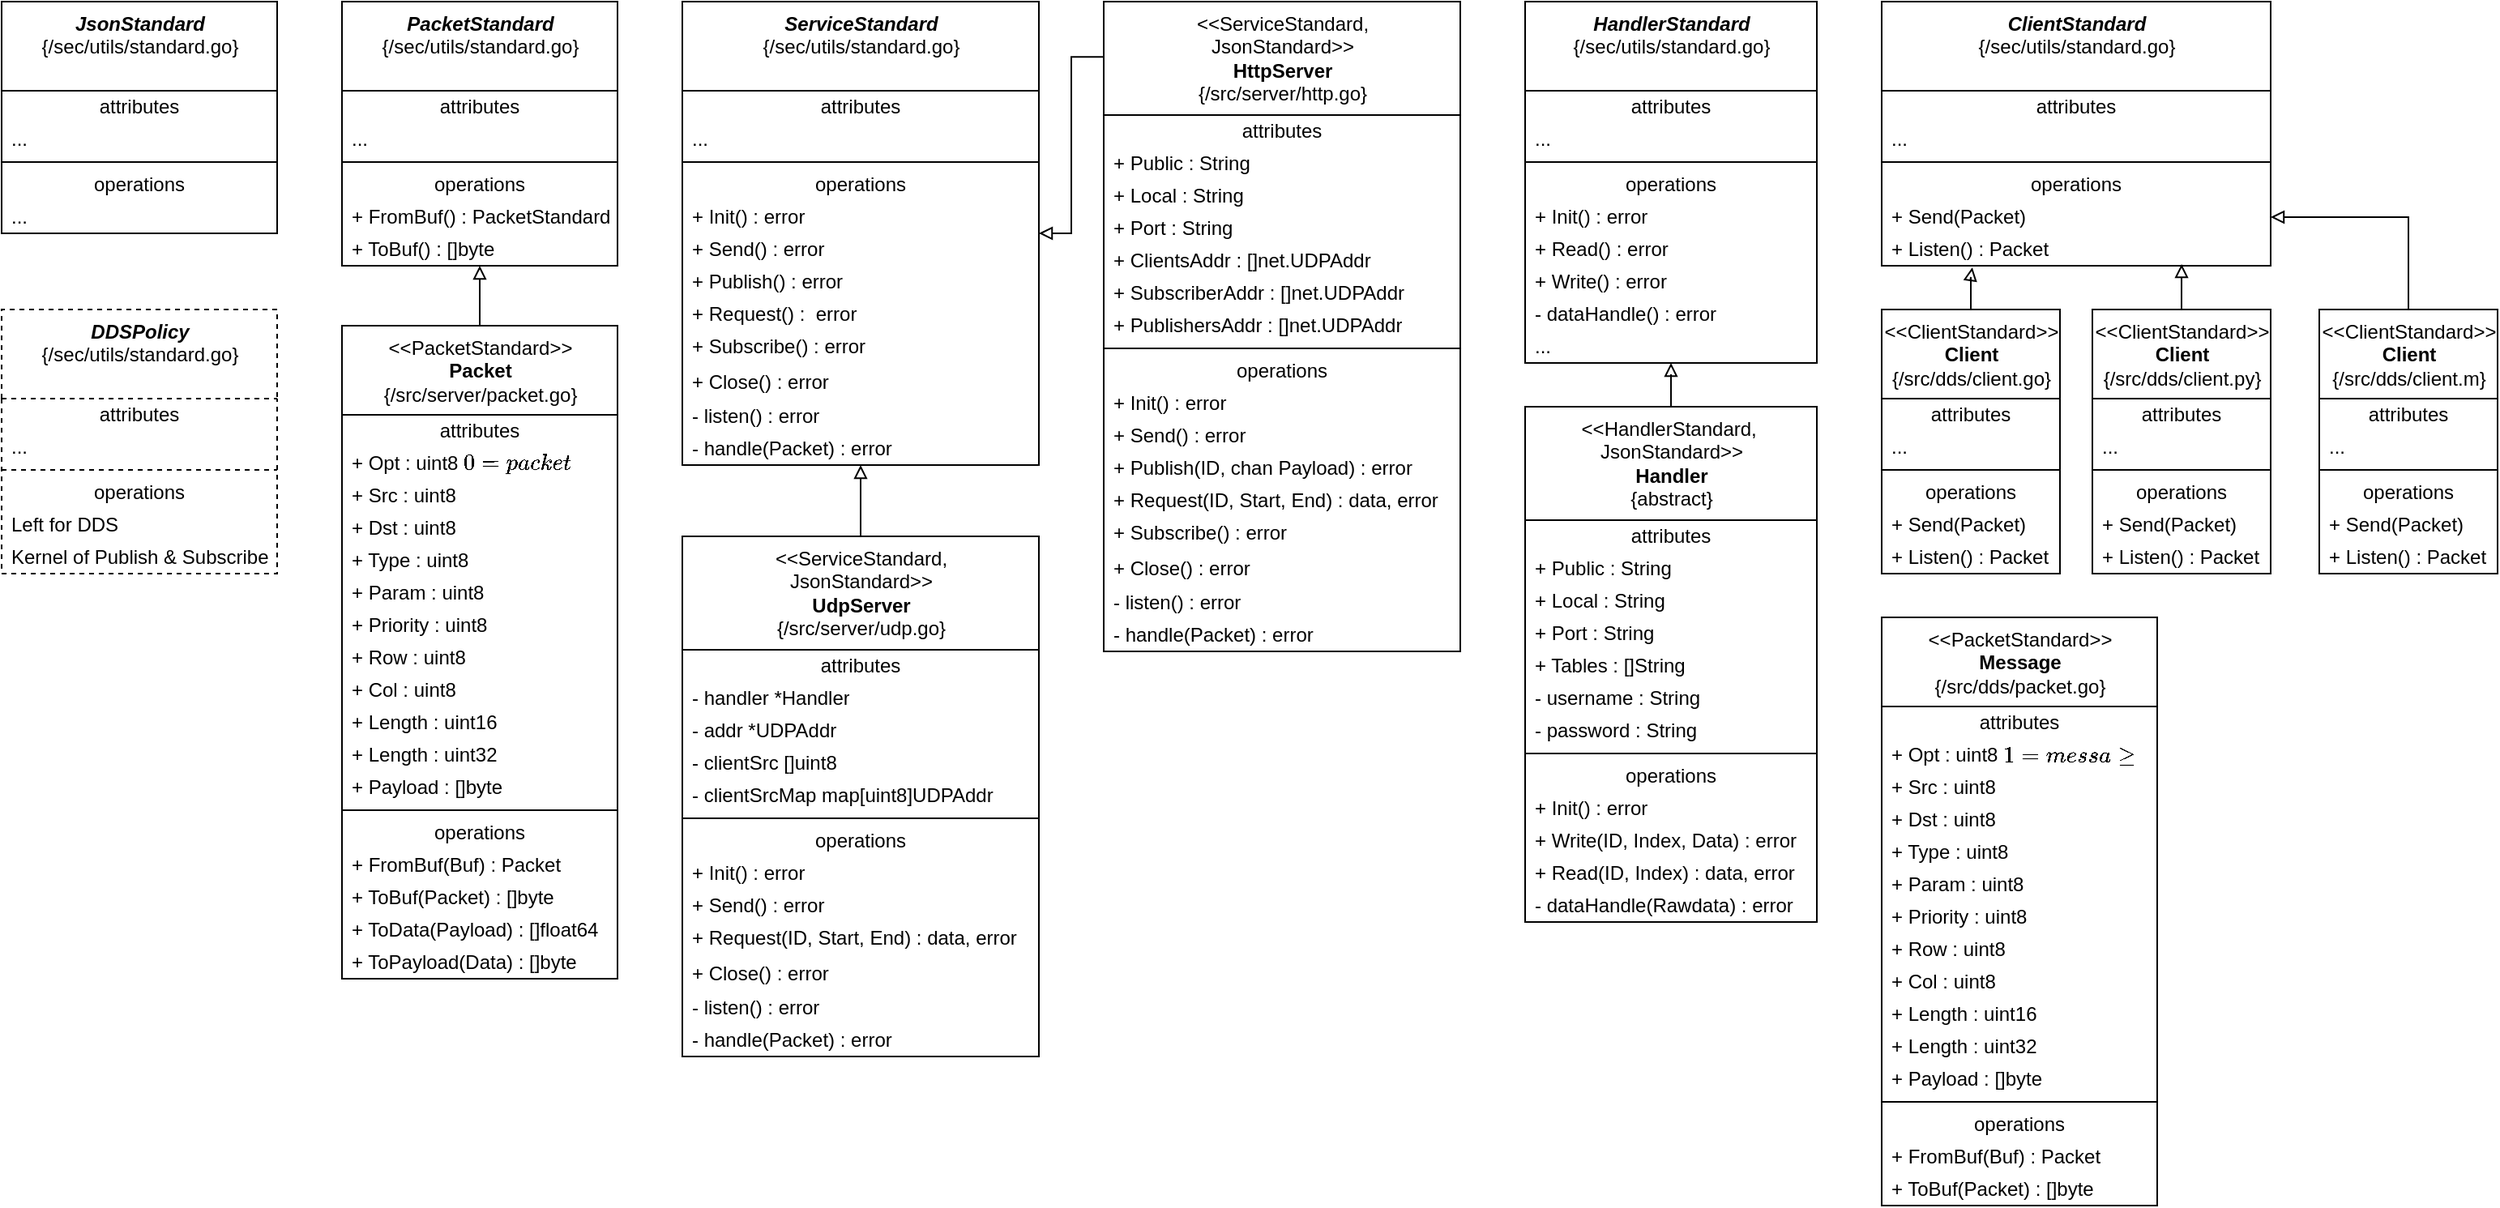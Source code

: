 <mxfile version="15.5.9" type="dropbox"><diagram id="cUIRpT0ftmqz_3MD-OUE" name="Page-1"><mxGraphModel dx="2619" dy="2131" grid="1" gridSize="10" guides="1" tooltips="1" connect="1" arrows="1" fold="1" page="1" pageScale="1" pageWidth="850" pageHeight="1100" math="0" shadow="0"><root><mxCell id="0"/><mxCell id="1" parent="0"/><mxCell id="BIV2j650MmfkXY9UXTct-92" style="edgeStyle=orthogonalEdgeStyle;rounded=0;orthogonalLoop=1;jettySize=auto;html=1;endArrow=block;endFill=0;entryX=0.233;entryY=1.05;entryDx=0;entryDy=0;entryPerimeter=0;" parent="1" source="CbJEF4vzGaJSLfr0gYo7-1" target="CbJEF4vzGaJSLfr0gYo7-112" edge="1"><mxGeometry relative="1" as="geometry"><mxPoint x="1076" y="80" as="targetPoint"/></mxGeometry></mxCell><mxCell id="CbJEF4vzGaJSLfr0gYo7-1" value="&amp;lt;&amp;lt;ClientStandard&amp;gt;&amp;gt;&lt;br&gt;&lt;b&gt;Client&lt;/b&gt;&lt;br&gt;{/src/dds/client.go}" style="swimlane;fontStyle=0;align=center;verticalAlign=top;childLayout=stackLayout;horizontal=1;startSize=55;horizontalStack=0;resizeParent=1;resizeParentMax=0;resizeLast=0;collapsible=0;marginBottom=0;html=1;" parent="1" vertex="1"><mxGeometry x="1020" y="90" width="110" height="163" as="geometry"/></mxCell><mxCell id="CbJEF4vzGaJSLfr0gYo7-2" value="attributes" style="text;html=1;strokeColor=none;fillColor=none;align=center;verticalAlign=middle;spacingLeft=4;spacingRight=4;overflow=hidden;rotatable=0;points=[[0,0.5],[1,0.5]];portConstraint=eastwest;" parent="CbJEF4vzGaJSLfr0gYo7-1" vertex="1"><mxGeometry y="55" width="110" height="20" as="geometry"/></mxCell><mxCell id="CbJEF4vzGaJSLfr0gYo7-5" value="..." style="text;html=1;strokeColor=none;fillColor=none;align=left;verticalAlign=middle;spacingLeft=4;spacingRight=4;overflow=hidden;rotatable=0;points=[[0,0.5],[1,0.5]];portConstraint=eastwest;" parent="CbJEF4vzGaJSLfr0gYo7-1" vertex="1"><mxGeometry y="75" width="110" height="20" as="geometry"/></mxCell><mxCell id="CbJEF4vzGaJSLfr0gYo7-6" value="" style="line;strokeWidth=1;fillColor=none;align=left;verticalAlign=middle;spacingTop=-1;spacingLeft=3;spacingRight=3;rotatable=0;labelPosition=right;points=[];portConstraint=eastwest;" parent="CbJEF4vzGaJSLfr0gYo7-1" vertex="1"><mxGeometry y="95" width="110" height="8" as="geometry"/></mxCell><mxCell id="CbJEF4vzGaJSLfr0gYo7-7" value="operations" style="text;html=1;strokeColor=none;fillColor=none;align=center;verticalAlign=middle;spacingLeft=4;spacingRight=4;overflow=hidden;rotatable=0;points=[[0,0.5],[1,0.5]];portConstraint=eastwest;" parent="CbJEF4vzGaJSLfr0gYo7-1" vertex="1"><mxGeometry y="103" width="110" height="20" as="geometry"/></mxCell><mxCell id="BIV2j650MmfkXY9UXTct-83" value="+&lt;span style=&quot;white-space: pre&quot;&gt; Send&lt;/span&gt;&lt;span style=&quot;white-space: pre&quot;&gt;(Packet) &lt;/span&gt;" style="text;html=1;strokeColor=none;fillColor=none;align=left;verticalAlign=middle;spacingLeft=4;spacingRight=4;overflow=hidden;rotatable=0;points=[[0,0.5],[1,0.5]];portConstraint=eastwest;" parent="CbJEF4vzGaJSLfr0gYo7-1" vertex="1"><mxGeometry y="123" width="110" height="20" as="geometry"/></mxCell><mxCell id="BIV2j650MmfkXY9UXTct-84" value="+&lt;span style=&quot;white-space: pre&quot;&gt; Listen&lt;/span&gt;&lt;span style=&quot;white-space: pre&quot;&gt;() : Packet &lt;/span&gt;" style="text;html=1;strokeColor=none;fillColor=none;align=left;verticalAlign=middle;spacingLeft=4;spacingRight=4;overflow=hidden;rotatable=0;points=[[0,0.5],[1,0.5]];portConstraint=eastwest;" parent="CbJEF4vzGaJSLfr0gYo7-1" vertex="1"><mxGeometry y="143" width="110" height="20" as="geometry"/></mxCell><mxCell id="CbJEF4vzGaJSLfr0gYo7-47" value="&lt;b&gt;&lt;i&gt;ClientStandard&lt;/i&gt;&lt;/b&gt;&lt;br&gt;{/sec/utils/standard.go}" style="swimlane;fontStyle=0;align=center;verticalAlign=top;childLayout=stackLayout;horizontal=1;startSize=55;horizontalStack=0;resizeParent=1;resizeParentMax=0;resizeLast=0;collapsible=0;marginBottom=0;html=1;" parent="1" vertex="1"><mxGeometry x="1020" y="-100" width="240" height="163" as="geometry"/></mxCell><mxCell id="CbJEF4vzGaJSLfr0gYo7-48" value="attributes" style="text;html=1;strokeColor=none;fillColor=none;align=center;verticalAlign=middle;spacingLeft=4;spacingRight=4;overflow=hidden;rotatable=0;points=[[0,0.5],[1,0.5]];portConstraint=eastwest;" parent="CbJEF4vzGaJSLfr0gYo7-47" vertex="1"><mxGeometry y="55" width="240" height="20" as="geometry"/></mxCell><mxCell id="CbJEF4vzGaJSLfr0gYo7-49" value="..." style="text;html=1;strokeColor=none;fillColor=none;align=left;verticalAlign=middle;spacingLeft=4;spacingRight=4;overflow=hidden;rotatable=0;points=[[0,0.5],[1,0.5]];portConstraint=eastwest;" parent="CbJEF4vzGaJSLfr0gYo7-47" vertex="1"><mxGeometry y="75" width="240" height="20" as="geometry"/></mxCell><mxCell id="CbJEF4vzGaJSLfr0gYo7-50" value="" style="line;strokeWidth=1;fillColor=none;align=left;verticalAlign=middle;spacingTop=-1;spacingLeft=3;spacingRight=3;rotatable=0;labelPosition=right;points=[];portConstraint=eastwest;" parent="CbJEF4vzGaJSLfr0gYo7-47" vertex="1"><mxGeometry y="95" width="240" height="8" as="geometry"/></mxCell><mxCell id="CbJEF4vzGaJSLfr0gYo7-51" value="operations" style="text;html=1;strokeColor=none;fillColor=none;align=center;verticalAlign=middle;spacingLeft=4;spacingRight=4;overflow=hidden;rotatable=0;points=[[0,0.5],[1,0.5]];portConstraint=eastwest;" parent="CbJEF4vzGaJSLfr0gYo7-47" vertex="1"><mxGeometry y="103" width="240" height="20" as="geometry"/></mxCell><mxCell id="CbJEF4vzGaJSLfr0gYo7-52" value="+&lt;span style=&quot;white-space: pre&quot;&gt; Send&lt;/span&gt;&lt;span style=&quot;white-space: pre&quot;&gt;(Packet) &lt;/span&gt;" style="text;html=1;strokeColor=none;fillColor=none;align=left;verticalAlign=middle;spacingLeft=4;spacingRight=4;overflow=hidden;rotatable=0;points=[[0,0.5],[1,0.5]];portConstraint=eastwest;" parent="CbJEF4vzGaJSLfr0gYo7-47" vertex="1"><mxGeometry y="123" width="240" height="20" as="geometry"/></mxCell><mxCell id="CbJEF4vzGaJSLfr0gYo7-112" value="+&lt;span style=&quot;white-space: pre&quot;&gt; Listen&lt;/span&gt;&lt;span style=&quot;white-space: pre&quot;&gt;() : Packet &lt;/span&gt;" style="text;html=1;strokeColor=none;fillColor=none;align=left;verticalAlign=middle;spacingLeft=4;spacingRight=4;overflow=hidden;rotatable=0;points=[[0,0.5],[1,0.5]];portConstraint=eastwest;" parent="CbJEF4vzGaJSLfr0gYo7-47" vertex="1"><mxGeometry y="143" width="240" height="20" as="geometry"/></mxCell><mxCell id="CbJEF4vzGaJSLfr0gYo7-61" value="&lt;b&gt;&lt;i&gt;HandlerStandard&lt;/i&gt;&lt;/b&gt;&lt;br&gt;{/sec/utils/standard.go}" style="swimlane;fontStyle=0;align=center;verticalAlign=top;childLayout=stackLayout;horizontal=1;startSize=55;horizontalStack=0;resizeParent=1;resizeParentMax=0;resizeLast=0;collapsible=0;marginBottom=0;html=1;" parent="1" vertex="1"><mxGeometry x="800" y="-100" width="180" height="223" as="geometry"/></mxCell><mxCell id="CbJEF4vzGaJSLfr0gYo7-62" value="attributes" style="text;html=1;strokeColor=none;fillColor=none;align=center;verticalAlign=middle;spacingLeft=4;spacingRight=4;overflow=hidden;rotatable=0;points=[[0,0.5],[1,0.5]];portConstraint=eastwest;" parent="CbJEF4vzGaJSLfr0gYo7-61" vertex="1"><mxGeometry y="55" width="180" height="20" as="geometry"/></mxCell><mxCell id="CbJEF4vzGaJSLfr0gYo7-63" value="..." style="text;html=1;strokeColor=none;fillColor=none;align=left;verticalAlign=middle;spacingLeft=4;spacingRight=4;overflow=hidden;rotatable=0;points=[[0,0.5],[1,0.5]];portConstraint=eastwest;" parent="CbJEF4vzGaJSLfr0gYo7-61" vertex="1"><mxGeometry y="75" width="180" height="20" as="geometry"/></mxCell><mxCell id="CbJEF4vzGaJSLfr0gYo7-64" value="" style="line;strokeWidth=1;fillColor=none;align=left;verticalAlign=middle;spacingTop=-1;spacingLeft=3;spacingRight=3;rotatable=0;labelPosition=right;points=[];portConstraint=eastwest;" parent="CbJEF4vzGaJSLfr0gYo7-61" vertex="1"><mxGeometry y="95" width="180" height="8" as="geometry"/></mxCell><mxCell id="CbJEF4vzGaJSLfr0gYo7-65" value="operations" style="text;html=1;strokeColor=none;fillColor=none;align=center;verticalAlign=middle;spacingLeft=4;spacingRight=4;overflow=hidden;rotatable=0;points=[[0,0.5],[1,0.5]];portConstraint=eastwest;" parent="CbJEF4vzGaJSLfr0gYo7-61" vertex="1"><mxGeometry y="103" width="180" height="20" as="geometry"/></mxCell><mxCell id="CbJEF4vzGaJSLfr0gYo7-113" value="+ Init() : error&lt;span style=&quot;white-space: pre&quot;&gt; &lt;/span&gt;" style="text;html=1;strokeColor=none;fillColor=none;align=left;verticalAlign=middle;spacingLeft=4;spacingRight=4;overflow=hidden;rotatable=0;points=[[0,0.5],[1,0.5]];portConstraint=eastwest;" parent="CbJEF4vzGaJSLfr0gYo7-61" vertex="1"><mxGeometry y="123" width="180" height="20" as="geometry"/></mxCell><mxCell id="CbJEF4vzGaJSLfr0gYo7-66" value="+ Read()&lt;span style=&quot;white-space: pre&quot;&gt; : error &lt;/span&gt;" style="text;html=1;strokeColor=none;fillColor=none;align=left;verticalAlign=middle;spacingLeft=4;spacingRight=4;overflow=hidden;rotatable=0;points=[[0,0.5],[1,0.5]];portConstraint=eastwest;" parent="CbJEF4vzGaJSLfr0gYo7-61" vertex="1"><mxGeometry y="143" width="180" height="20" as="geometry"/></mxCell><mxCell id="CbJEF4vzGaJSLfr0gYo7-67" value="+&lt;span style=&quot;white-space: pre&quot;&gt; Write() : error &lt;/span&gt;" style="text;html=1;strokeColor=none;fillColor=none;align=left;verticalAlign=middle;spacingLeft=4;spacingRight=4;overflow=hidden;rotatable=0;points=[[0,0.5],[1,0.5]];portConstraint=eastwest;" parent="CbJEF4vzGaJSLfr0gYo7-61" vertex="1"><mxGeometry y="163" width="180" height="20" as="geometry"/></mxCell><mxCell id="CbJEF4vzGaJSLfr0gYo7-83" value="-&lt;span style=&quot;white-space: pre&quot;&gt; dataHandle&lt;/span&gt;&lt;span style=&quot;white-space: pre&quot;&gt;() : error &lt;/span&gt;" style="text;html=1;strokeColor=none;fillColor=none;align=left;verticalAlign=middle;spacingLeft=4;spacingRight=4;overflow=hidden;rotatable=0;points=[[0,0.5],[1,0.5]];portConstraint=eastwest;" parent="CbJEF4vzGaJSLfr0gYo7-61" vertex="1"><mxGeometry y="183" width="180" height="20" as="geometry"/></mxCell><mxCell id="CbJEF4vzGaJSLfr0gYo7-114" value="...&amp;nbsp;" style="text;html=1;strokeColor=none;fillColor=none;align=left;verticalAlign=middle;spacingLeft=4;spacingRight=4;overflow=hidden;rotatable=0;points=[[0,0.5],[1,0.5]];portConstraint=eastwest;" parent="CbJEF4vzGaJSLfr0gYo7-61" vertex="1"><mxGeometry y="203" width="180" height="20" as="geometry"/></mxCell><mxCell id="CbJEF4vzGaJSLfr0gYo7-70" value="&lt;b&gt;&lt;i&gt;ServiceStandard&lt;/i&gt;&lt;/b&gt;&lt;br&gt;{/sec/utils/standard.go}" style="swimlane;fontStyle=0;align=center;verticalAlign=top;childLayout=stackLayout;horizontal=1;startSize=55;horizontalStack=0;resizeParent=1;resizeParentMax=0;resizeLast=0;collapsible=0;marginBottom=0;html=1;" parent="1" vertex="1"><mxGeometry x="280" y="-100" width="220" height="286" as="geometry"/></mxCell><mxCell id="CbJEF4vzGaJSLfr0gYo7-71" value="attributes" style="text;html=1;strokeColor=none;fillColor=none;align=center;verticalAlign=middle;spacingLeft=4;spacingRight=4;overflow=hidden;rotatable=0;points=[[0,0.5],[1,0.5]];portConstraint=eastwest;" parent="CbJEF4vzGaJSLfr0gYo7-70" vertex="1"><mxGeometry y="55" width="220" height="20" as="geometry"/></mxCell><mxCell id="CbJEF4vzGaJSLfr0gYo7-72" value="..." style="text;html=1;strokeColor=none;fillColor=none;align=left;verticalAlign=middle;spacingLeft=4;spacingRight=4;overflow=hidden;rotatable=0;points=[[0,0.5],[1,0.5]];portConstraint=eastwest;" parent="CbJEF4vzGaJSLfr0gYo7-70" vertex="1"><mxGeometry y="75" width="220" height="20" as="geometry"/></mxCell><mxCell id="CbJEF4vzGaJSLfr0gYo7-73" value="" style="line;strokeWidth=1;fillColor=none;align=left;verticalAlign=middle;spacingTop=-1;spacingLeft=3;spacingRight=3;rotatable=0;labelPosition=right;points=[];portConstraint=eastwest;" parent="CbJEF4vzGaJSLfr0gYo7-70" vertex="1"><mxGeometry y="95" width="220" height="8" as="geometry"/></mxCell><mxCell id="CbJEF4vzGaJSLfr0gYo7-74" value="operations" style="text;html=1;strokeColor=none;fillColor=none;align=center;verticalAlign=middle;spacingLeft=4;spacingRight=4;overflow=hidden;rotatable=0;points=[[0,0.5],[1,0.5]];portConstraint=eastwest;" parent="CbJEF4vzGaJSLfr0gYo7-70" vertex="1"><mxGeometry y="103" width="220" height="20" as="geometry"/></mxCell><mxCell id="CbJEF4vzGaJSLfr0gYo7-75" value="+&lt;span style=&quot;white-space: pre&quot;&gt; Init&lt;/span&gt;&lt;span style=&quot;white-space: pre&quot;&gt;() : error &lt;/span&gt;" style="text;html=1;strokeColor=none;fillColor=none;align=left;verticalAlign=middle;spacingLeft=4;spacingRight=4;overflow=hidden;rotatable=0;points=[[0,0.5],[1,0.5]];portConstraint=eastwest;" parent="CbJEF4vzGaJSLfr0gYo7-70" vertex="1"><mxGeometry y="123" width="220" height="20" as="geometry"/></mxCell><mxCell id="CbJEF4vzGaJSLfr0gYo7-76" value="+&lt;span style=&quot;white-space: pre&quot;&gt; Send&lt;/span&gt;&lt;span style=&quot;white-space: pre&quot;&gt;() : error &lt;/span&gt;" style="text;html=1;strokeColor=none;fillColor=none;align=left;verticalAlign=middle;spacingLeft=4;spacingRight=4;overflow=hidden;rotatable=0;points=[[0,0.5],[1,0.5]];portConstraint=eastwest;" parent="CbJEF4vzGaJSLfr0gYo7-70" vertex="1"><mxGeometry y="143" width="220" height="20" as="geometry"/></mxCell><mxCell id="CbJEF4vzGaJSLfr0gYo7-77" value="+&lt;span style=&quot;white-space: pre&quot;&gt; Publish&lt;/span&gt;&lt;span style=&quot;white-space: pre&quot;&gt;() : error &lt;/span&gt;" style="text;html=1;strokeColor=none;fillColor=none;align=left;verticalAlign=middle;spacingLeft=4;spacingRight=4;overflow=hidden;rotatable=0;points=[[0,0.5],[1,0.5]];portConstraint=eastwest;" parent="CbJEF4vzGaJSLfr0gYo7-70" vertex="1"><mxGeometry y="163" width="220" height="20" as="geometry"/></mxCell><mxCell id="CbJEF4vzGaJSLfr0gYo7-78" value="+&lt;span style=&quot;white-space: pre&quot;&gt; Request&lt;/span&gt;&lt;span style=&quot;white-space: pre&quot;&gt;() :  error &lt;/span&gt;" style="text;html=1;strokeColor=none;fillColor=none;align=left;verticalAlign=middle;spacingLeft=4;spacingRight=4;overflow=hidden;rotatable=0;points=[[0,0.5],[1,0.5]];portConstraint=eastwest;" parent="CbJEF4vzGaJSLfr0gYo7-70" vertex="1"><mxGeometry y="183" width="220" height="20" as="geometry"/></mxCell><mxCell id="CbJEF4vzGaJSLfr0gYo7-79" value="+&lt;span style=&quot;white-space: pre&quot;&gt; Subscribe&lt;/span&gt;&lt;span style=&quot;white-space: pre&quot;&gt;() : error &lt;/span&gt;" style="text;html=1;strokeColor=none;fillColor=none;align=left;verticalAlign=middle;spacingLeft=4;spacingRight=4;overflow=hidden;rotatable=0;points=[[0,0.5],[1,0.5]];portConstraint=eastwest;" parent="CbJEF4vzGaJSLfr0gYo7-70" vertex="1"><mxGeometry y="203" width="220" height="20" as="geometry"/></mxCell><mxCell id="CbJEF4vzGaJSLfr0gYo7-80" value="+&lt;span style=&quot;white-space: pre&quot;&gt; Close&lt;/span&gt;&lt;span style=&quot;white-space: pre&quot;&gt;() : error &lt;/span&gt;" style="text;html=1;strokeColor=none;fillColor=none;align=left;verticalAlign=middle;spacingLeft=4;spacingRight=4;overflow=hidden;rotatable=0;points=[[0,0.5],[1,0.5]];portConstraint=eastwest;" parent="CbJEF4vzGaJSLfr0gYo7-70" vertex="1"><mxGeometry y="223" width="220" height="23" as="geometry"/></mxCell><mxCell id="CbJEF4vzGaJSLfr0gYo7-81" value="- listen&lt;span style=&quot;white-space: pre&quot;&gt;() : error &lt;/span&gt;" style="text;html=1;strokeColor=none;fillColor=none;align=left;verticalAlign=middle;spacingLeft=4;spacingRight=4;overflow=hidden;rotatable=0;points=[[0,0.5],[1,0.5]];portConstraint=eastwest;" parent="CbJEF4vzGaJSLfr0gYo7-70" vertex="1"><mxGeometry y="246" width="220" height="20" as="geometry"/></mxCell><mxCell id="CbJEF4vzGaJSLfr0gYo7-82" value="- handle&lt;span style=&quot;white-space: pre&quot;&gt;(Packet) : error &lt;/span&gt;" style="text;html=1;strokeColor=none;fillColor=none;align=left;verticalAlign=middle;spacingLeft=4;spacingRight=4;overflow=hidden;rotatable=0;points=[[0,0.5],[1,0.5]];portConstraint=eastwest;" parent="CbJEF4vzGaJSLfr0gYo7-70" vertex="1"><mxGeometry y="266" width="220" height="20" as="geometry"/></mxCell><mxCell id="BIV2j650MmfkXY9UXTct-93" style="edgeStyle=orthogonalEdgeStyle;rounded=0;orthogonalLoop=1;jettySize=auto;html=1;entryX=0.771;entryY=0.95;entryDx=0;entryDy=0;entryPerimeter=0;endArrow=block;endFill=0;" parent="1" source="CbJEF4vzGaJSLfr0gYo7-84" target="CbJEF4vzGaJSLfr0gYo7-112" edge="1"><mxGeometry relative="1" as="geometry"/></mxCell><mxCell id="CbJEF4vzGaJSLfr0gYo7-84" value="&amp;lt;&amp;lt;ClientStandard&amp;gt;&amp;gt;&lt;br&gt;&lt;b&gt;Client&lt;/b&gt;&lt;br&gt;{/src/dds/client.py}" style="swimlane;fontStyle=0;align=center;verticalAlign=top;childLayout=stackLayout;horizontal=1;startSize=55;horizontalStack=0;resizeParent=1;resizeParentMax=0;resizeLast=0;collapsible=0;marginBottom=0;html=1;" parent="1" vertex="1"><mxGeometry x="1150" y="90" width="110" height="163" as="geometry"/></mxCell><mxCell id="CbJEF4vzGaJSLfr0gYo7-85" value="attributes" style="text;html=1;strokeColor=none;fillColor=none;align=center;verticalAlign=middle;spacingLeft=4;spacingRight=4;overflow=hidden;rotatable=0;points=[[0,0.5],[1,0.5]];portConstraint=eastwest;" parent="CbJEF4vzGaJSLfr0gYo7-84" vertex="1"><mxGeometry y="55" width="110" height="20" as="geometry"/></mxCell><mxCell id="CbJEF4vzGaJSLfr0gYo7-88" value="..." style="text;html=1;strokeColor=none;fillColor=none;align=left;verticalAlign=middle;spacingLeft=4;spacingRight=4;overflow=hidden;rotatable=0;points=[[0,0.5],[1,0.5]];portConstraint=eastwest;" parent="CbJEF4vzGaJSLfr0gYo7-84" vertex="1"><mxGeometry y="75" width="110" height="20" as="geometry"/></mxCell><mxCell id="CbJEF4vzGaJSLfr0gYo7-89" value="" style="line;strokeWidth=1;fillColor=none;align=left;verticalAlign=middle;spacingTop=-1;spacingLeft=3;spacingRight=3;rotatable=0;labelPosition=right;points=[];portConstraint=eastwest;" parent="CbJEF4vzGaJSLfr0gYo7-84" vertex="1"><mxGeometry y="95" width="110" height="8" as="geometry"/></mxCell><mxCell id="CbJEF4vzGaJSLfr0gYo7-90" value="operations" style="text;html=1;strokeColor=none;fillColor=none;align=center;verticalAlign=middle;spacingLeft=4;spacingRight=4;overflow=hidden;rotatable=0;points=[[0,0.5],[1,0.5]];portConstraint=eastwest;" parent="CbJEF4vzGaJSLfr0gYo7-84" vertex="1"><mxGeometry y="103" width="110" height="20" as="geometry"/></mxCell><mxCell id="BIV2j650MmfkXY9UXTct-81" value="+&lt;span style=&quot;white-space: pre&quot;&gt; Send&lt;/span&gt;&lt;span style=&quot;white-space: pre&quot;&gt;(Packet) &lt;/span&gt;" style="text;html=1;strokeColor=none;fillColor=none;align=left;verticalAlign=middle;spacingLeft=4;spacingRight=4;overflow=hidden;rotatable=0;points=[[0,0.5],[1,0.5]];portConstraint=eastwest;" parent="CbJEF4vzGaJSLfr0gYo7-84" vertex="1"><mxGeometry y="123" width="110" height="20" as="geometry"/></mxCell><mxCell id="BIV2j650MmfkXY9UXTct-82" value="+&lt;span style=&quot;white-space: pre&quot;&gt; Listen&lt;/span&gt;&lt;span style=&quot;white-space: pre&quot;&gt;() : Packet &lt;/span&gt;" style="text;html=1;strokeColor=none;fillColor=none;align=left;verticalAlign=middle;spacingLeft=4;spacingRight=4;overflow=hidden;rotatable=0;points=[[0,0.5],[1,0.5]];portConstraint=eastwest;" parent="CbJEF4vzGaJSLfr0gYo7-84" vertex="1"><mxGeometry y="143" width="110" height="20" as="geometry"/></mxCell><mxCell id="BIV2j650MmfkXY9UXTct-86" style="edgeStyle=orthogonalEdgeStyle;rounded=0;orthogonalLoop=1;jettySize=auto;html=1;endArrow=block;endFill=0;" parent="1" source="CbJEF4vzGaJSLfr0gYo7-96" target="CbJEF4vzGaJSLfr0gYo7-70" edge="1"><mxGeometry relative="1" as="geometry"/></mxCell><mxCell id="CbJEF4vzGaJSLfr0gYo7-96" value="&amp;lt;&amp;lt;ServiceStandard, &lt;br&gt;JsonStandard&amp;gt;&amp;gt;&lt;br&gt;&lt;b&gt;UdpServer&lt;/b&gt;&lt;br&gt;{/src/server/udp.go}" style="swimlane;fontStyle=0;align=center;verticalAlign=top;childLayout=stackLayout;horizontal=1;startSize=70;horizontalStack=0;resizeParent=1;resizeParentMax=0;resizeLast=0;collapsible=0;marginBottom=0;html=1;" parent="1" vertex="1"><mxGeometry x="280" y="230" width="220" height="321" as="geometry"/></mxCell><mxCell id="CbJEF4vzGaJSLfr0gYo7-97" value="attributes" style="text;html=1;strokeColor=none;fillColor=none;align=center;verticalAlign=middle;spacingLeft=4;spacingRight=4;overflow=hidden;rotatable=0;points=[[0,0.5],[1,0.5]];portConstraint=eastwest;" parent="CbJEF4vzGaJSLfr0gYo7-96" vertex="1"><mxGeometry y="70" width="220" height="20" as="geometry"/></mxCell><mxCell id="BIV2j650MmfkXY9UXTct-23" value="- handler *Handler" style="text;html=1;strokeColor=none;fillColor=none;align=left;verticalAlign=middle;spacingLeft=4;spacingRight=4;overflow=hidden;rotatable=0;points=[[0,0.5],[1,0.5]];portConstraint=eastwest;" parent="CbJEF4vzGaJSLfr0gYo7-96" vertex="1"><mxGeometry y="90" width="220" height="20" as="geometry"/></mxCell><mxCell id="CWQzWk2JnehAyyyJRXmM-42" value="- addr *UDPAddr" style="text;html=1;strokeColor=none;fillColor=none;align=left;verticalAlign=middle;spacingLeft=4;spacingRight=4;overflow=hidden;rotatable=0;points=[[0,0.5],[1,0.5]];portConstraint=eastwest;" vertex="1" parent="CbJEF4vzGaJSLfr0gYo7-96"><mxGeometry y="110" width="220" height="20" as="geometry"/></mxCell><mxCell id="CWQzWk2JnehAyyyJRXmM-43" value="- clientSrc []uint8" style="text;html=1;strokeColor=none;fillColor=none;align=left;verticalAlign=middle;spacingLeft=4;spacingRight=4;overflow=hidden;rotatable=0;points=[[0,0.5],[1,0.5]];portConstraint=eastwest;" vertex="1" parent="CbJEF4vzGaJSLfr0gYo7-96"><mxGeometry y="130" width="220" height="20" as="geometry"/></mxCell><mxCell id="CWQzWk2JnehAyyyJRXmM-44" value="- clientSrcMap map[uint8]UDPAddr" style="text;html=1;strokeColor=none;fillColor=none;align=left;verticalAlign=middle;spacingLeft=4;spacingRight=4;overflow=hidden;rotatable=0;points=[[0,0.5],[1,0.5]];portConstraint=eastwest;" vertex="1" parent="CbJEF4vzGaJSLfr0gYo7-96"><mxGeometry y="150" width="220" height="20" as="geometry"/></mxCell><mxCell id="CbJEF4vzGaJSLfr0gYo7-101" value="" style="line;strokeWidth=1;fillColor=none;align=left;verticalAlign=middle;spacingTop=-1;spacingLeft=3;spacingRight=3;rotatable=0;labelPosition=right;points=[];portConstraint=eastwest;" parent="CbJEF4vzGaJSLfr0gYo7-96" vertex="1"><mxGeometry y="170" width="220" height="8" as="geometry"/></mxCell><mxCell id="CbJEF4vzGaJSLfr0gYo7-102" value="operations" style="text;html=1;strokeColor=none;fillColor=none;align=center;verticalAlign=middle;spacingLeft=4;spacingRight=4;overflow=hidden;rotatable=0;points=[[0,0.5],[1,0.5]];portConstraint=eastwest;" parent="CbJEF4vzGaJSLfr0gYo7-96" vertex="1"><mxGeometry y="178" width="220" height="20" as="geometry"/></mxCell><mxCell id="BIV2j650MmfkXY9UXTct-2" value="+&lt;span style=&quot;white-space: pre&quot;&gt; Init&lt;/span&gt;&lt;span style=&quot;white-space: pre&quot;&gt;() : error &lt;/span&gt;" style="text;html=1;strokeColor=none;fillColor=none;align=left;verticalAlign=middle;spacingLeft=4;spacingRight=4;overflow=hidden;rotatable=0;points=[[0,0.5],[1,0.5]];portConstraint=eastwest;" parent="CbJEF4vzGaJSLfr0gYo7-96" vertex="1"><mxGeometry y="198" width="220" height="20" as="geometry"/></mxCell><mxCell id="BIV2j650MmfkXY9UXTct-27" value="+&lt;span style=&quot;white-space: pre&quot;&gt; Send&lt;/span&gt;&lt;span style=&quot;white-space: pre&quot;&gt;() : error &lt;/span&gt;" style="text;html=1;strokeColor=none;fillColor=none;align=left;verticalAlign=middle;spacingLeft=4;spacingRight=4;overflow=hidden;rotatable=0;points=[[0,0.5],[1,0.5]];portConstraint=eastwest;" parent="CbJEF4vzGaJSLfr0gYo7-96" vertex="1"><mxGeometry y="218" width="220" height="20" as="geometry"/></mxCell><mxCell id="BIV2j650MmfkXY9UXTct-4" value="+&lt;span style=&quot;white-space: pre&quot;&gt; Request&lt;/span&gt;&lt;span style=&quot;white-space: pre&quot;&gt;(ID, Start, End) : data, error &lt;/span&gt;" style="text;html=1;strokeColor=none;fillColor=none;align=left;verticalAlign=middle;spacingLeft=4;spacingRight=4;overflow=hidden;rotatable=0;points=[[0,0.5],[1,0.5]];portConstraint=eastwest;" parent="CbJEF4vzGaJSLfr0gYo7-96" vertex="1"><mxGeometry y="238" width="220" height="20" as="geometry"/></mxCell><mxCell id="BIV2j650MmfkXY9UXTct-5" value="+&lt;span style=&quot;white-space: pre&quot;&gt; Close&lt;/span&gt;&lt;span style=&quot;white-space: pre&quot;&gt;() : error &lt;/span&gt;" style="text;html=1;strokeColor=none;fillColor=none;align=left;verticalAlign=middle;spacingLeft=4;spacingRight=4;overflow=hidden;rotatable=0;points=[[0,0.5],[1,0.5]];portConstraint=eastwest;" parent="CbJEF4vzGaJSLfr0gYo7-96" vertex="1"><mxGeometry y="258" width="220" height="23" as="geometry"/></mxCell><mxCell id="BIV2j650MmfkXY9UXTct-6" value="- listen&lt;span style=&quot;white-space: pre&quot;&gt;() : error &lt;/span&gt;" style="text;html=1;strokeColor=none;fillColor=none;align=left;verticalAlign=middle;spacingLeft=4;spacingRight=4;overflow=hidden;rotatable=0;points=[[0,0.5],[1,0.5]];portConstraint=eastwest;" parent="CbJEF4vzGaJSLfr0gYo7-96" vertex="1"><mxGeometry y="281" width="220" height="20" as="geometry"/></mxCell><mxCell id="BIV2j650MmfkXY9UXTct-7" value="- handle&lt;span style=&quot;white-space: pre&quot;&gt;(Packet) : error &lt;/span&gt;" style="text;html=1;strokeColor=none;fillColor=none;align=left;verticalAlign=middle;spacingLeft=4;spacingRight=4;overflow=hidden;rotatable=0;points=[[0,0.5],[1,0.5]];portConstraint=eastwest;" parent="CbJEF4vzGaJSLfr0gYo7-96" vertex="1"><mxGeometry y="301" width="220" height="20" as="geometry"/></mxCell><mxCell id="BIV2j650MmfkXY9UXTct-87" style="edgeStyle=orthogonalEdgeStyle;rounded=0;orthogonalLoop=1;jettySize=auto;html=1;endArrow=block;endFill=0;" parent="1" source="CbJEF4vzGaJSLfr0gYo7-104" target="CbJEF4vzGaJSLfr0gYo7-61" edge="1"><mxGeometry relative="1" as="geometry"/></mxCell><mxCell id="CbJEF4vzGaJSLfr0gYo7-104" value="&amp;lt;&amp;lt;HandlerStandard,&amp;nbsp;&lt;br&gt;JsonStandard&amp;gt;&amp;gt;&lt;br&gt;&lt;b&gt;Handler&lt;br&gt;&lt;/b&gt;{abstract}" style="swimlane;fontStyle=0;align=center;verticalAlign=top;childLayout=stackLayout;horizontal=1;startSize=70;horizontalStack=0;resizeParent=1;resizeParentMax=0;resizeLast=0;collapsible=0;marginBottom=0;html=1;" parent="1" vertex="1"><mxGeometry x="800" y="150" width="180" height="318" as="geometry"/></mxCell><mxCell id="CbJEF4vzGaJSLfr0gYo7-105" value="attributes" style="text;html=1;strokeColor=none;fillColor=none;align=center;verticalAlign=middle;spacingLeft=4;spacingRight=4;overflow=hidden;rotatable=0;points=[[0,0.5],[1,0.5]];portConstraint=eastwest;" parent="CbJEF4vzGaJSLfr0gYo7-104" vertex="1"><mxGeometry y="70" width="180" height="20" as="geometry"/></mxCell><mxCell id="BIV2j650MmfkXY9UXTct-20" value="+ Public : String" style="text;html=1;strokeColor=none;fillColor=none;align=left;verticalAlign=middle;spacingLeft=4;spacingRight=4;overflow=hidden;rotatable=0;points=[[0,0.5],[1,0.5]];portConstraint=eastwest;" parent="CbJEF4vzGaJSLfr0gYo7-104" vertex="1"><mxGeometry y="90" width="180" height="20" as="geometry"/></mxCell><mxCell id="CbJEF4vzGaJSLfr0gYo7-106" value="+ Local : String" style="text;html=1;strokeColor=none;fillColor=none;align=left;verticalAlign=middle;spacingLeft=4;spacingRight=4;overflow=hidden;rotatable=0;points=[[0,0.5],[1,0.5]];portConstraint=eastwest;" parent="CbJEF4vzGaJSLfr0gYo7-104" vertex="1"><mxGeometry y="110" width="180" height="20" as="geometry"/></mxCell><mxCell id="BIV2j650MmfkXY9UXTct-14" value="+ Port : String" style="text;html=1;strokeColor=none;fillColor=none;align=left;verticalAlign=middle;spacingLeft=4;spacingRight=4;overflow=hidden;rotatable=0;points=[[0,0.5],[1,0.5]];portConstraint=eastwest;" parent="CbJEF4vzGaJSLfr0gYo7-104" vertex="1"><mxGeometry y="130" width="180" height="20" as="geometry"/></mxCell><mxCell id="BIV2j650MmfkXY9UXTct-18" value="+ Tables : []String" style="text;html=1;strokeColor=none;fillColor=none;align=left;verticalAlign=middle;spacingLeft=4;spacingRight=4;overflow=hidden;rotatable=0;points=[[0,0.5],[1,0.5]];portConstraint=eastwest;" parent="CbJEF4vzGaJSLfr0gYo7-104" vertex="1"><mxGeometry y="150" width="180" height="20" as="geometry"/></mxCell><mxCell id="BIV2j650MmfkXY9UXTct-15" value="- username : String" style="text;html=1;strokeColor=none;fillColor=none;align=left;verticalAlign=middle;spacingLeft=4;spacingRight=4;overflow=hidden;rotatable=0;points=[[0,0.5],[1,0.5]];portConstraint=eastwest;" parent="CbJEF4vzGaJSLfr0gYo7-104" vertex="1"><mxGeometry y="170" width="180" height="20" as="geometry"/></mxCell><mxCell id="BIV2j650MmfkXY9UXTct-16" value="- password : String" style="text;html=1;strokeColor=none;fillColor=none;align=left;verticalAlign=middle;spacingLeft=4;spacingRight=4;overflow=hidden;rotatable=0;points=[[0,0.5],[1,0.5]];portConstraint=eastwest;" parent="CbJEF4vzGaJSLfr0gYo7-104" vertex="1"><mxGeometry y="190" width="180" height="20" as="geometry"/></mxCell><mxCell id="CbJEF4vzGaJSLfr0gYo7-109" value="" style="line;strokeWidth=1;fillColor=none;align=left;verticalAlign=middle;spacingTop=-1;spacingLeft=3;spacingRight=3;rotatable=0;labelPosition=right;points=[];portConstraint=eastwest;" parent="CbJEF4vzGaJSLfr0gYo7-104" vertex="1"><mxGeometry y="210" width="180" height="8" as="geometry"/></mxCell><mxCell id="CbJEF4vzGaJSLfr0gYo7-110" value="operations" style="text;html=1;strokeColor=none;fillColor=none;align=center;verticalAlign=middle;spacingLeft=4;spacingRight=4;overflow=hidden;rotatable=0;points=[[0,0.5],[1,0.5]];portConstraint=eastwest;" parent="CbJEF4vzGaJSLfr0gYo7-104" vertex="1"><mxGeometry y="218" width="180" height="20" as="geometry"/></mxCell><mxCell id="BIV2j650MmfkXY9UXTct-8" value="+ Init() : error&lt;span style=&quot;white-space: pre&quot;&gt; &lt;/span&gt;" style="text;html=1;strokeColor=none;fillColor=none;align=left;verticalAlign=middle;spacingLeft=4;spacingRight=4;overflow=hidden;rotatable=0;points=[[0,0.5],[1,0.5]];portConstraint=eastwest;" parent="CbJEF4vzGaJSLfr0gYo7-104" vertex="1"><mxGeometry y="238" width="180" height="20" as="geometry"/></mxCell><mxCell id="BIV2j650MmfkXY9UXTct-10" value="+&lt;span style=&quot;white-space: pre&quot;&gt; Write(ID, Index, Data) : error &lt;/span&gt;" style="text;html=1;strokeColor=none;fillColor=none;align=left;verticalAlign=middle;spacingLeft=4;spacingRight=4;overflow=hidden;rotatable=0;points=[[0,0.5],[1,0.5]];portConstraint=eastwest;" parent="CbJEF4vzGaJSLfr0gYo7-104" vertex="1"><mxGeometry y="258" width="180" height="20" as="geometry"/></mxCell><mxCell id="BIV2j650MmfkXY9UXTct-9" value="+ Read(ID, Index)&lt;span style=&quot;white-space: pre&quot;&gt; : data, error &lt;/span&gt;" style="text;html=1;strokeColor=none;fillColor=none;align=left;verticalAlign=middle;spacingLeft=4;spacingRight=4;overflow=hidden;rotatable=0;points=[[0,0.5],[1,0.5]];portConstraint=eastwest;" parent="CbJEF4vzGaJSLfr0gYo7-104" vertex="1"><mxGeometry y="278" width="180" height="20" as="geometry"/></mxCell><mxCell id="BIV2j650MmfkXY9UXTct-11" value="-&lt;span style=&quot;white-space: pre&quot;&gt; dataHandle&lt;/span&gt;&lt;span style=&quot;white-space: pre&quot;&gt;(Rawdata) : error &lt;/span&gt;" style="text;html=1;strokeColor=none;fillColor=none;align=left;verticalAlign=middle;spacingLeft=4;spacingRight=4;overflow=hidden;rotatable=0;points=[[0,0.5],[1,0.5]];portConstraint=eastwest;" parent="CbJEF4vzGaJSLfr0gYo7-104" vertex="1"><mxGeometry y="298" width="180" height="20" as="geometry"/></mxCell><mxCell id="BIV2j650MmfkXY9UXTct-32" value="&lt;b&gt;&lt;i&gt;PacketStandard&lt;/i&gt;&lt;/b&gt;&lt;br&gt;{/sec/utils/standard.go}" style="swimlane;fontStyle=0;align=center;verticalAlign=top;childLayout=stackLayout;horizontal=1;startSize=55;horizontalStack=0;resizeParent=1;resizeParentMax=0;resizeLast=0;collapsible=0;marginBottom=0;html=1;" parent="1" vertex="1"><mxGeometry x="70" y="-100" width="170" height="163" as="geometry"/></mxCell><mxCell id="BIV2j650MmfkXY9UXTct-33" value="attributes" style="text;html=1;strokeColor=none;fillColor=none;align=center;verticalAlign=middle;spacingLeft=4;spacingRight=4;overflow=hidden;rotatable=0;points=[[0,0.5],[1,0.5]];portConstraint=eastwest;" parent="BIV2j650MmfkXY9UXTct-32" vertex="1"><mxGeometry y="55" width="170" height="20" as="geometry"/></mxCell><mxCell id="BIV2j650MmfkXY9UXTct-36" value="..." style="text;html=1;strokeColor=none;fillColor=none;align=left;verticalAlign=middle;spacingLeft=4;spacingRight=4;overflow=hidden;rotatable=0;points=[[0,0.5],[1,0.5]];portConstraint=eastwest;" parent="BIV2j650MmfkXY9UXTct-32" vertex="1"><mxGeometry y="75" width="170" height="20" as="geometry"/></mxCell><mxCell id="BIV2j650MmfkXY9UXTct-37" value="" style="line;strokeWidth=1;fillColor=none;align=left;verticalAlign=middle;spacingTop=-1;spacingLeft=3;spacingRight=3;rotatable=0;labelPosition=right;points=[];portConstraint=eastwest;" parent="BIV2j650MmfkXY9UXTct-32" vertex="1"><mxGeometry y="95" width="170" height="8" as="geometry"/></mxCell><mxCell id="BIV2j650MmfkXY9UXTct-38" value="operations" style="text;html=1;strokeColor=none;fillColor=none;align=center;verticalAlign=middle;spacingLeft=4;spacingRight=4;overflow=hidden;rotatable=0;points=[[0,0.5],[1,0.5]];portConstraint=eastwest;" parent="BIV2j650MmfkXY9UXTct-32" vertex="1"><mxGeometry y="103" width="170" height="20" as="geometry"/></mxCell><mxCell id="BIV2j650MmfkXY9UXTct-39" value="+ FromBuf() : PacketStandard&lt;br&gt;+" style="text;html=1;strokeColor=none;fillColor=none;align=left;verticalAlign=middle;spacingLeft=4;spacingRight=4;overflow=hidden;rotatable=0;points=[[0,0.5],[1,0.5]];portConstraint=eastwest;" parent="BIV2j650MmfkXY9UXTct-32" vertex="1"><mxGeometry y="123" width="170" height="20" as="geometry"/></mxCell><mxCell id="BIV2j650MmfkXY9UXTct-40" value="+ ToBuf() : []byte&lt;br&gt;+" style="text;html=1;strokeColor=none;fillColor=none;align=left;verticalAlign=middle;spacingLeft=4;spacingRight=4;overflow=hidden;rotatable=0;points=[[0,0.5],[1,0.5]];portConstraint=eastwest;" parent="BIV2j650MmfkXY9UXTct-32" vertex="1"><mxGeometry y="143" width="170" height="20" as="geometry"/></mxCell><mxCell id="BIV2j650MmfkXY9UXTct-85" style="edgeStyle=orthogonalEdgeStyle;rounded=0;orthogonalLoop=1;jettySize=auto;html=1;endArrow=block;endFill=0;" parent="1" source="BIV2j650MmfkXY9UXTct-43" target="BIV2j650MmfkXY9UXTct-32" edge="1"><mxGeometry relative="1" as="geometry"/></mxCell><mxCell id="CbJEF4vzGaJSLfr0gYo7-17" value="&lt;b&gt;&lt;i&gt;JsonStandard&lt;/i&gt;&lt;br&gt;&lt;/b&gt;{/sec/utils/standard.go}" style="swimlane;fontStyle=0;align=center;verticalAlign=top;childLayout=stackLayout;horizontal=1;startSize=55;horizontalStack=0;resizeParent=1;resizeParentMax=0;resizeLast=0;collapsible=0;marginBottom=0;html=1;" parent="1" vertex="1"><mxGeometry x="-140" y="-100" width="170" height="143" as="geometry"/></mxCell><mxCell id="CbJEF4vzGaJSLfr0gYo7-33" value="attributes" style="text;html=1;strokeColor=none;fillColor=none;align=center;verticalAlign=middle;spacingLeft=4;spacingRight=4;overflow=hidden;rotatable=0;points=[[0,0.5],[1,0.5]];portConstraint=eastwest;" parent="CbJEF4vzGaJSLfr0gYo7-17" vertex="1"><mxGeometry y="55" width="170" height="20" as="geometry"/></mxCell><mxCell id="CbJEF4vzGaJSLfr0gYo7-21" value="..." style="text;html=1;strokeColor=none;fillColor=none;align=left;verticalAlign=middle;spacingLeft=4;spacingRight=4;overflow=hidden;rotatable=0;points=[[0,0.5],[1,0.5]];portConstraint=eastwest;" parent="CbJEF4vzGaJSLfr0gYo7-17" vertex="1"><mxGeometry y="75" width="170" height="20" as="geometry"/></mxCell><mxCell id="CbJEF4vzGaJSLfr0gYo7-22" value="" style="line;strokeWidth=1;fillColor=none;align=left;verticalAlign=middle;spacingTop=-1;spacingLeft=3;spacingRight=3;rotatable=0;labelPosition=right;points=[];portConstraint=eastwest;" parent="CbJEF4vzGaJSLfr0gYo7-17" vertex="1"><mxGeometry y="95" width="170" height="8" as="geometry"/></mxCell><mxCell id="CbJEF4vzGaJSLfr0gYo7-34" value="operations" style="text;html=1;strokeColor=none;fillColor=none;align=center;verticalAlign=middle;spacingLeft=4;spacingRight=4;overflow=hidden;rotatable=0;points=[[0,0.5],[1,0.5]];portConstraint=eastwest;" parent="CbJEF4vzGaJSLfr0gYo7-17" vertex="1"><mxGeometry y="103" width="170" height="20" as="geometry"/></mxCell><mxCell id="CbJEF4vzGaJSLfr0gYo7-23" value="&lt;span&gt;...&lt;/span&gt;" style="text;html=1;strokeColor=none;fillColor=none;align=left;verticalAlign=middle;spacingLeft=4;spacingRight=4;overflow=hidden;rotatable=0;points=[[0,0.5],[1,0.5]];portConstraint=eastwest;" parent="CbJEF4vzGaJSLfr0gYo7-17" vertex="1"><mxGeometry y="123" width="170" height="20" as="geometry"/></mxCell><mxCell id="BIV2j650MmfkXY9UXTct-43" value="&amp;lt;&amp;lt;PacketStandard&amp;gt;&amp;gt;&lt;br&gt;&lt;b&gt;Packet&lt;/b&gt;&lt;br&gt;{/src/server/packet.go}" style="swimlane;fontStyle=0;align=center;verticalAlign=top;childLayout=stackLayout;horizontal=1;startSize=55;horizontalStack=0;resizeParent=1;resizeParentMax=0;resizeLast=0;collapsible=0;marginBottom=0;html=1;" parent="1" vertex="1"><mxGeometry x="70" y="100" width="170" height="403" as="geometry"/></mxCell><mxCell id="BIV2j650MmfkXY9UXTct-44" value="attributes" style="text;html=1;strokeColor=none;fillColor=none;align=center;verticalAlign=middle;spacingLeft=4;spacingRight=4;overflow=hidden;rotatable=0;points=[[0,0.5],[1,0.5]];portConstraint=eastwest;" parent="BIV2j650MmfkXY9UXTct-43" vertex="1"><mxGeometry y="55" width="170" height="20" as="geometry"/></mxCell><mxCell id="CWQzWk2JnehAyyyJRXmM-20" value="+ Opt : uint8 `0 = packet`" style="text;html=1;strokeColor=none;fillColor=none;align=left;verticalAlign=middle;spacingLeft=4;spacingRight=4;overflow=hidden;rotatable=0;points=[[0,0.5],[1,0.5]];portConstraint=eastwest;" vertex="1" parent="BIV2j650MmfkXY9UXTct-43"><mxGeometry y="75" width="170" height="20" as="geometry"/></mxCell><mxCell id="BIV2j650MmfkXY9UXTct-45" value="+ Src : uint8" style="text;html=1;strokeColor=none;fillColor=none;align=left;verticalAlign=middle;spacingLeft=4;spacingRight=4;overflow=hidden;rotatable=0;points=[[0,0.5],[1,0.5]];portConstraint=eastwest;" parent="BIV2j650MmfkXY9UXTct-43" vertex="1"><mxGeometry y="95" width="170" height="20" as="geometry"/></mxCell><mxCell id="BIV2j650MmfkXY9UXTct-52" value="+ Dst : uint8" style="text;html=1;strokeColor=none;fillColor=none;align=left;verticalAlign=middle;spacingLeft=4;spacingRight=4;overflow=hidden;rotatable=0;points=[[0,0.5],[1,0.5]];portConstraint=eastwest;" parent="BIV2j650MmfkXY9UXTct-43" vertex="1"><mxGeometry y="115" width="170" height="20" as="geometry"/></mxCell><mxCell id="BIV2j650MmfkXY9UXTct-53" value="+ Type : uint8" style="text;html=1;strokeColor=none;fillColor=none;align=left;verticalAlign=middle;spacingLeft=4;spacingRight=4;overflow=hidden;rotatable=0;points=[[0,0.5],[1,0.5]];portConstraint=eastwest;" parent="BIV2j650MmfkXY9UXTct-43" vertex="1"><mxGeometry y="135" width="170" height="20" as="geometry"/></mxCell><mxCell id="CWQzWk2JnehAyyyJRXmM-21" value="+ Param : uint8" style="text;html=1;strokeColor=none;fillColor=none;align=left;verticalAlign=middle;spacingLeft=4;spacingRight=4;overflow=hidden;rotatable=0;points=[[0,0.5],[1,0.5]];portConstraint=eastwest;" vertex="1" parent="BIV2j650MmfkXY9UXTct-43"><mxGeometry y="155" width="170" height="20" as="geometry"/></mxCell><mxCell id="BIV2j650MmfkXY9UXTct-54" value="+ Priority : uint8" style="text;html=1;strokeColor=none;fillColor=none;align=left;verticalAlign=middle;spacingLeft=4;spacingRight=4;overflow=hidden;rotatable=0;points=[[0,0.5],[1,0.5]];portConstraint=eastwest;" parent="BIV2j650MmfkXY9UXTct-43" vertex="1"><mxGeometry y="175" width="170" height="20" as="geometry"/></mxCell><mxCell id="BIV2j650MmfkXY9UXTct-55" value="+ Row : uint8" style="text;html=1;strokeColor=none;fillColor=none;align=left;verticalAlign=middle;spacingLeft=4;spacingRight=4;overflow=hidden;rotatable=0;points=[[0,0.5],[1,0.5]];portConstraint=eastwest;" parent="BIV2j650MmfkXY9UXTct-43" vertex="1"><mxGeometry y="195" width="170" height="20" as="geometry"/></mxCell><mxCell id="BIV2j650MmfkXY9UXTct-56" value="+ Col : uint8" style="text;html=1;strokeColor=none;fillColor=none;align=left;verticalAlign=middle;spacingLeft=4;spacingRight=4;overflow=hidden;rotatable=0;points=[[0,0.5],[1,0.5]];portConstraint=eastwest;" parent="BIV2j650MmfkXY9UXTct-43" vertex="1"><mxGeometry y="215" width="170" height="20" as="geometry"/></mxCell><mxCell id="BIV2j650MmfkXY9UXTct-57" value="+ Length : uint16" style="text;html=1;strokeColor=none;fillColor=none;align=left;verticalAlign=middle;spacingLeft=4;spacingRight=4;overflow=hidden;rotatable=0;points=[[0,0.5],[1,0.5]];portConstraint=eastwest;" parent="BIV2j650MmfkXY9UXTct-43" vertex="1"><mxGeometry y="235" width="170" height="20" as="geometry"/></mxCell><mxCell id="CWQzWk2JnehAyyyJRXmM-22" value="+ Length : uint32" style="text;html=1;strokeColor=none;fillColor=none;align=left;verticalAlign=middle;spacingLeft=4;spacingRight=4;overflow=hidden;rotatable=0;points=[[0,0.5],[1,0.5]];portConstraint=eastwest;" vertex="1" parent="BIV2j650MmfkXY9UXTct-43"><mxGeometry y="255" width="170" height="20" as="geometry"/></mxCell><mxCell id="BIV2j650MmfkXY9UXTct-58" value="+ Payload : []byte" style="text;html=1;strokeColor=none;fillColor=none;align=left;verticalAlign=middle;spacingLeft=4;spacingRight=4;overflow=hidden;rotatable=0;points=[[0,0.5],[1,0.5]];portConstraint=eastwest;" parent="BIV2j650MmfkXY9UXTct-43" vertex="1"><mxGeometry y="275" width="170" height="20" as="geometry"/></mxCell><mxCell id="BIV2j650MmfkXY9UXTct-48" value="" style="line;strokeWidth=1;fillColor=none;align=left;verticalAlign=middle;spacingTop=-1;spacingLeft=3;spacingRight=3;rotatable=0;labelPosition=right;points=[];portConstraint=eastwest;" parent="BIV2j650MmfkXY9UXTct-43" vertex="1"><mxGeometry y="295" width="170" height="8" as="geometry"/></mxCell><mxCell id="BIV2j650MmfkXY9UXTct-49" value="operations" style="text;html=1;strokeColor=none;fillColor=none;align=center;verticalAlign=middle;spacingLeft=4;spacingRight=4;overflow=hidden;rotatable=0;points=[[0,0.5],[1,0.5]];portConstraint=eastwest;" parent="BIV2j650MmfkXY9UXTct-43" vertex="1"><mxGeometry y="303" width="170" height="20" as="geometry"/></mxCell><mxCell id="BIV2j650MmfkXY9UXTct-50" value="+ FromBuf(Buf) : Packet" style="text;html=1;strokeColor=none;fillColor=none;align=left;verticalAlign=middle;spacingLeft=4;spacingRight=4;overflow=hidden;rotatable=0;points=[[0,0.5],[1,0.5]];portConstraint=eastwest;" parent="BIV2j650MmfkXY9UXTct-43" vertex="1"><mxGeometry y="323" width="170" height="20" as="geometry"/></mxCell><mxCell id="BIV2j650MmfkXY9UXTct-59" value="+ ToBuf(Packet) : []byte" style="text;html=1;strokeColor=none;fillColor=none;align=left;verticalAlign=middle;spacingLeft=4;spacingRight=4;overflow=hidden;rotatable=0;points=[[0,0.5],[1,0.5]];portConstraint=eastwest;" parent="BIV2j650MmfkXY9UXTct-43" vertex="1"><mxGeometry y="343" width="170" height="20" as="geometry"/></mxCell><mxCell id="BIV2j650MmfkXY9UXTct-74" value="+ ToData(Payload) : []float64" style="text;html=1;strokeColor=none;fillColor=none;align=left;verticalAlign=middle;spacingLeft=4;spacingRight=4;overflow=hidden;rotatable=0;points=[[0,0.5],[1,0.5]];portConstraint=eastwest;" parent="BIV2j650MmfkXY9UXTct-43" vertex="1"><mxGeometry y="363" width="170" height="20" as="geometry"/></mxCell><mxCell id="BIV2j650MmfkXY9UXTct-75" value="+ ToPayload(Data) : []byte" style="text;html=1;strokeColor=none;fillColor=none;align=left;verticalAlign=middle;spacingLeft=4;spacingRight=4;overflow=hidden;rotatable=0;points=[[0,0.5],[1,0.5]];portConstraint=eastwest;" parent="BIV2j650MmfkXY9UXTct-43" vertex="1"><mxGeometry y="383" width="170" height="20" as="geometry"/></mxCell><mxCell id="BIV2j650MmfkXY9UXTct-123" value="&lt;b&gt;&lt;i&gt;DDSPolicy&lt;/i&gt;&lt;/b&gt;&lt;br&gt;{/sec/utils/standard.go}" style="swimlane;fontStyle=0;align=center;verticalAlign=top;childLayout=stackLayout;horizontal=1;startSize=55;horizontalStack=0;resizeParent=1;resizeParentMax=0;resizeLast=0;collapsible=0;marginBottom=0;html=1;fillColor=#FFFFFF;dashed=1;" parent="1" vertex="1"><mxGeometry x="-140" y="90" width="170" height="163" as="geometry"/></mxCell><mxCell id="BIV2j650MmfkXY9UXTct-124" value="attributes" style="text;html=1;strokeColor=none;fillColor=none;align=center;verticalAlign=middle;spacingLeft=4;spacingRight=4;overflow=hidden;rotatable=0;points=[[0,0.5],[1,0.5]];portConstraint=eastwest;" parent="BIV2j650MmfkXY9UXTct-123" vertex="1"><mxGeometry y="55" width="170" height="20" as="geometry"/></mxCell><mxCell id="BIV2j650MmfkXY9UXTct-127" value="..." style="text;html=1;strokeColor=none;fillColor=none;align=left;verticalAlign=middle;spacingLeft=4;spacingRight=4;overflow=hidden;rotatable=0;points=[[0,0.5],[1,0.5]];portConstraint=eastwest;" parent="BIV2j650MmfkXY9UXTct-123" vertex="1"><mxGeometry y="75" width="170" height="20" as="geometry"/></mxCell><mxCell id="BIV2j650MmfkXY9UXTct-128" value="" style="line;strokeWidth=1;fillColor=none;align=left;verticalAlign=middle;spacingTop=-1;spacingLeft=3;spacingRight=3;rotatable=0;labelPosition=right;points=[];portConstraint=eastwest;dashed=1;" parent="BIV2j650MmfkXY9UXTct-123" vertex="1"><mxGeometry y="95" width="170" height="8" as="geometry"/></mxCell><mxCell id="BIV2j650MmfkXY9UXTct-129" value="operations" style="text;html=1;strokeColor=none;fillColor=none;align=center;verticalAlign=middle;spacingLeft=4;spacingRight=4;overflow=hidden;rotatable=0;points=[[0,0.5],[1,0.5]];portConstraint=eastwest;" parent="BIV2j650MmfkXY9UXTct-123" vertex="1"><mxGeometry y="103" width="170" height="20" as="geometry"/></mxCell><mxCell id="BIV2j650MmfkXY9UXTct-130" value="Left for DDS&amp;nbsp;" style="text;html=1;strokeColor=none;fillColor=none;align=left;verticalAlign=middle;spacingLeft=4;spacingRight=4;overflow=hidden;rotatable=0;points=[[0,0.5],[1,0.5]];portConstraint=eastwest;" parent="BIV2j650MmfkXY9UXTct-123" vertex="1"><mxGeometry y="123" width="170" height="20" as="geometry"/></mxCell><mxCell id="BIV2j650MmfkXY9UXTct-131" value="Kernel of Publish &amp;amp; Subscribe" style="text;html=1;strokeColor=none;fillColor=none;align=left;verticalAlign=middle;spacingLeft=4;spacingRight=4;overflow=hidden;rotatable=0;points=[[0,0.5],[1,0.5]];portConstraint=eastwest;" parent="BIV2j650MmfkXY9UXTct-123" vertex="1"><mxGeometry y="143" width="170" height="20" as="geometry"/></mxCell><mxCell id="4n1g83ude5sSgbZjVW17-8" style="edgeStyle=orthogonalEdgeStyle;rounded=0;orthogonalLoop=1;jettySize=auto;html=1;entryX=1;entryY=0.5;entryDx=0;entryDy=0;endFill=0;endArrow=block;" parent="1" source="4n1g83ude5sSgbZjVW17-1" target="CbJEF4vzGaJSLfr0gYo7-52" edge="1"><mxGeometry relative="1" as="geometry"/></mxCell><mxCell id="4n1g83ude5sSgbZjVW17-1" value="&amp;lt;&amp;lt;ClientStandard&amp;gt;&amp;gt;&lt;br&gt;&lt;b&gt;Client&lt;/b&gt;&lt;br&gt;{/src/dds/client.m}" style="swimlane;fontStyle=0;align=center;verticalAlign=top;childLayout=stackLayout;horizontal=1;startSize=55;horizontalStack=0;resizeParent=1;resizeParentMax=0;resizeLast=0;collapsible=0;marginBottom=0;html=1;" parent="1" vertex="1"><mxGeometry x="1290" y="90" width="110" height="163" as="geometry"/></mxCell><mxCell id="4n1g83ude5sSgbZjVW17-2" value="attributes" style="text;html=1;strokeColor=none;fillColor=none;align=center;verticalAlign=middle;spacingLeft=4;spacingRight=4;overflow=hidden;rotatable=0;points=[[0,0.5],[1,0.5]];portConstraint=eastwest;" parent="4n1g83ude5sSgbZjVW17-1" vertex="1"><mxGeometry y="55" width="110" height="20" as="geometry"/></mxCell><mxCell id="4n1g83ude5sSgbZjVW17-3" value="..." style="text;html=1;strokeColor=none;fillColor=none;align=left;verticalAlign=middle;spacingLeft=4;spacingRight=4;overflow=hidden;rotatable=0;points=[[0,0.5],[1,0.5]];portConstraint=eastwest;" parent="4n1g83ude5sSgbZjVW17-1" vertex="1"><mxGeometry y="75" width="110" height="20" as="geometry"/></mxCell><mxCell id="4n1g83ude5sSgbZjVW17-4" value="" style="line;strokeWidth=1;fillColor=none;align=left;verticalAlign=middle;spacingTop=-1;spacingLeft=3;spacingRight=3;rotatable=0;labelPosition=right;points=[];portConstraint=eastwest;" parent="4n1g83ude5sSgbZjVW17-1" vertex="1"><mxGeometry y="95" width="110" height="8" as="geometry"/></mxCell><mxCell id="4n1g83ude5sSgbZjVW17-5" value="operations" style="text;html=1;strokeColor=none;fillColor=none;align=center;verticalAlign=middle;spacingLeft=4;spacingRight=4;overflow=hidden;rotatable=0;points=[[0,0.5],[1,0.5]];portConstraint=eastwest;" parent="4n1g83ude5sSgbZjVW17-1" vertex="1"><mxGeometry y="103" width="110" height="20" as="geometry"/></mxCell><mxCell id="4n1g83ude5sSgbZjVW17-6" value="+&lt;span style=&quot;white-space: pre&quot;&gt; Send&lt;/span&gt;&lt;span style=&quot;white-space: pre&quot;&gt;(Packet) &lt;/span&gt;" style="text;html=1;strokeColor=none;fillColor=none;align=left;verticalAlign=middle;spacingLeft=4;spacingRight=4;overflow=hidden;rotatable=0;points=[[0,0.5],[1,0.5]];portConstraint=eastwest;" parent="4n1g83ude5sSgbZjVW17-1" vertex="1"><mxGeometry y="123" width="110" height="20" as="geometry"/></mxCell><mxCell id="4n1g83ude5sSgbZjVW17-7" value="+&lt;span style=&quot;white-space: pre&quot;&gt; Listen&lt;/span&gt;&lt;span style=&quot;white-space: pre&quot;&gt;() : Packet &lt;/span&gt;" style="text;html=1;strokeColor=none;fillColor=none;align=left;verticalAlign=middle;spacingLeft=4;spacingRight=4;overflow=hidden;rotatable=0;points=[[0,0.5],[1,0.5]];portConstraint=eastwest;" parent="4n1g83ude5sSgbZjVW17-1" vertex="1"><mxGeometry y="143" width="110" height="20" as="geometry"/></mxCell><mxCell id="CWQzWk2JnehAyyyJRXmM-19" style="edgeStyle=orthogonalEdgeStyle;rounded=0;orthogonalLoop=1;jettySize=auto;html=1;exitX=0;exitY=0.085;exitDx=0;exitDy=0;exitPerimeter=0;endArrow=block;endFill=0;" edge="1" parent="1" source="CWQzWk2JnehAyyyJRXmM-1" target="CbJEF4vzGaJSLfr0gYo7-70"><mxGeometry relative="1" as="geometry"><mxPoint x="510" y="-66" as="targetPoint"/><Array as="points"/></mxGeometry></mxCell><mxCell id="CWQzWk2JnehAyyyJRXmM-1" value="&amp;lt;&amp;lt;ServiceStandard, &lt;br&gt;JsonStandard&amp;gt;&amp;gt;&lt;br&gt;&lt;b&gt;HttpServer&lt;/b&gt;&lt;br&gt;{/src/server/http.go}" style="swimlane;fontStyle=0;align=center;verticalAlign=top;childLayout=stackLayout;horizontal=1;startSize=70;horizontalStack=0;resizeParent=1;resizeParentMax=0;resizeLast=0;collapsible=0;marginBottom=0;html=1;" vertex="1" parent="1"><mxGeometry x="540" y="-100" width="220" height="401" as="geometry"/></mxCell><mxCell id="CWQzWk2JnehAyyyJRXmM-2" value="attributes" style="text;html=1;strokeColor=none;fillColor=none;align=center;verticalAlign=middle;spacingLeft=4;spacingRight=4;overflow=hidden;rotatable=0;points=[[0,0.5],[1,0.5]];portConstraint=eastwest;" vertex="1" parent="CWQzWk2JnehAyyyJRXmM-1"><mxGeometry y="70" width="220" height="20" as="geometry"/></mxCell><mxCell id="CWQzWk2JnehAyyyJRXmM-3" value="+ Public : String" style="text;html=1;strokeColor=none;fillColor=none;align=left;verticalAlign=middle;spacingLeft=4;spacingRight=4;overflow=hidden;rotatable=0;points=[[0,0.5],[1,0.5]];portConstraint=eastwest;" vertex="1" parent="CWQzWk2JnehAyyyJRXmM-1"><mxGeometry y="90" width="220" height="20" as="geometry"/></mxCell><mxCell id="CWQzWk2JnehAyyyJRXmM-4" value="+ Local : String" style="text;html=1;strokeColor=none;fillColor=none;align=left;verticalAlign=middle;spacingLeft=4;spacingRight=4;overflow=hidden;rotatable=0;points=[[0,0.5],[1,0.5]];portConstraint=eastwest;" vertex="1" parent="CWQzWk2JnehAyyyJRXmM-1"><mxGeometry y="110" width="220" height="20" as="geometry"/></mxCell><mxCell id="CWQzWk2JnehAyyyJRXmM-5" value="+ Port : String" style="text;html=1;strokeColor=none;fillColor=none;align=left;verticalAlign=middle;spacingLeft=4;spacingRight=4;overflow=hidden;rotatable=0;points=[[0,0.5],[1,0.5]];portConstraint=eastwest;" vertex="1" parent="CWQzWk2JnehAyyyJRXmM-1"><mxGeometry y="130" width="220" height="20" as="geometry"/></mxCell><mxCell id="CWQzWk2JnehAyyyJRXmM-6" value="+ ClientsAddr :&amp;nbsp;[]net.UDPAddr" style="text;html=1;strokeColor=none;fillColor=none;align=left;verticalAlign=middle;spacingLeft=4;spacingRight=4;overflow=hidden;rotatable=0;points=[[0,0.5],[1,0.5]];portConstraint=eastwest;" vertex="1" parent="CWQzWk2JnehAyyyJRXmM-1"><mxGeometry y="150" width="220" height="20" as="geometry"/></mxCell><mxCell id="CWQzWk2JnehAyyyJRXmM-7" value="+ SubscriberAddr : []net.UDPAddr" style="text;html=1;strokeColor=none;fillColor=none;align=left;verticalAlign=middle;spacingLeft=4;spacingRight=4;overflow=hidden;rotatable=0;points=[[0,0.5],[1,0.5]];portConstraint=eastwest;" vertex="1" parent="CWQzWk2JnehAyyyJRXmM-1"><mxGeometry y="170" width="220" height="20" as="geometry"/></mxCell><mxCell id="CWQzWk2JnehAyyyJRXmM-8" value="+ PublishersAddr : []net.UDPAddr" style="text;html=1;strokeColor=none;fillColor=none;align=left;verticalAlign=middle;spacingLeft=4;spacingRight=4;overflow=hidden;rotatable=0;points=[[0,0.5],[1,0.5]];portConstraint=eastwest;" vertex="1" parent="CWQzWk2JnehAyyyJRXmM-1"><mxGeometry y="190" width="220" height="20" as="geometry"/></mxCell><mxCell id="CWQzWk2JnehAyyyJRXmM-9" value="" style="line;strokeWidth=1;fillColor=none;align=left;verticalAlign=middle;spacingTop=-1;spacingLeft=3;spacingRight=3;rotatable=0;labelPosition=right;points=[];portConstraint=eastwest;" vertex="1" parent="CWQzWk2JnehAyyyJRXmM-1"><mxGeometry y="210" width="220" height="8" as="geometry"/></mxCell><mxCell id="CWQzWk2JnehAyyyJRXmM-10" value="operations" style="text;html=1;strokeColor=none;fillColor=none;align=center;verticalAlign=middle;spacingLeft=4;spacingRight=4;overflow=hidden;rotatable=0;points=[[0,0.5],[1,0.5]];portConstraint=eastwest;" vertex="1" parent="CWQzWk2JnehAyyyJRXmM-1"><mxGeometry y="218" width="220" height="20" as="geometry"/></mxCell><mxCell id="CWQzWk2JnehAyyyJRXmM-11" value="+&lt;span style=&quot;white-space: pre&quot;&gt; Init&lt;/span&gt;&lt;span style=&quot;white-space: pre&quot;&gt;() : error &lt;/span&gt;" style="text;html=1;strokeColor=none;fillColor=none;align=left;verticalAlign=middle;spacingLeft=4;spacingRight=4;overflow=hidden;rotatable=0;points=[[0,0.5],[1,0.5]];portConstraint=eastwest;" vertex="1" parent="CWQzWk2JnehAyyyJRXmM-1"><mxGeometry y="238" width="220" height="20" as="geometry"/></mxCell><mxCell id="CWQzWk2JnehAyyyJRXmM-12" value="+&lt;span style=&quot;white-space: pre&quot;&gt; Send&lt;/span&gt;&lt;span style=&quot;white-space: pre&quot;&gt;() : error &lt;/span&gt;" style="text;html=1;strokeColor=none;fillColor=none;align=left;verticalAlign=middle;spacingLeft=4;spacingRight=4;overflow=hidden;rotatable=0;points=[[0,0.5],[1,0.5]];portConstraint=eastwest;" vertex="1" parent="CWQzWk2JnehAyyyJRXmM-1"><mxGeometry y="258" width="220" height="20" as="geometry"/></mxCell><mxCell id="CWQzWk2JnehAyyyJRXmM-13" value="+&lt;span style=&quot;white-space: pre&quot;&gt; Publish&lt;/span&gt;&lt;span style=&quot;white-space: pre&quot;&gt;(ID, chan Payload) : error &lt;/span&gt;" style="text;html=1;strokeColor=none;fillColor=none;align=left;verticalAlign=middle;spacingLeft=4;spacingRight=4;overflow=hidden;rotatable=0;points=[[0,0.5],[1,0.5]];portConstraint=eastwest;" vertex="1" parent="CWQzWk2JnehAyyyJRXmM-1"><mxGeometry y="278" width="220" height="20" as="geometry"/></mxCell><mxCell id="CWQzWk2JnehAyyyJRXmM-14" value="+&lt;span style=&quot;white-space: pre&quot;&gt; Request&lt;/span&gt;&lt;span style=&quot;white-space: pre&quot;&gt;(ID, Start, End) : data, error &lt;/span&gt;" style="text;html=1;strokeColor=none;fillColor=none;align=left;verticalAlign=middle;spacingLeft=4;spacingRight=4;overflow=hidden;rotatable=0;points=[[0,0.5],[1,0.5]];portConstraint=eastwest;" vertex="1" parent="CWQzWk2JnehAyyyJRXmM-1"><mxGeometry y="298" width="220" height="20" as="geometry"/></mxCell><mxCell id="CWQzWk2JnehAyyyJRXmM-15" value="+&lt;span style=&quot;white-space: pre&quot;&gt; Subscribe&lt;/span&gt;&lt;span style=&quot;white-space: pre&quot;&gt;() : error &lt;/span&gt;" style="text;html=1;strokeColor=none;fillColor=none;align=left;verticalAlign=middle;spacingLeft=4;spacingRight=4;overflow=hidden;rotatable=0;points=[[0,0.5],[1,0.5]];portConstraint=eastwest;" vertex="1" parent="CWQzWk2JnehAyyyJRXmM-1"><mxGeometry y="318" width="220" height="20" as="geometry"/></mxCell><mxCell id="CWQzWk2JnehAyyyJRXmM-16" value="+&lt;span style=&quot;white-space: pre&quot;&gt; Close&lt;/span&gt;&lt;span style=&quot;white-space: pre&quot;&gt;() : error &lt;/span&gt;" style="text;html=1;strokeColor=none;fillColor=none;align=left;verticalAlign=middle;spacingLeft=4;spacingRight=4;overflow=hidden;rotatable=0;points=[[0,0.5],[1,0.5]];portConstraint=eastwest;" vertex="1" parent="CWQzWk2JnehAyyyJRXmM-1"><mxGeometry y="338" width="220" height="23" as="geometry"/></mxCell><mxCell id="CWQzWk2JnehAyyyJRXmM-17" value="- listen&lt;span style=&quot;white-space: pre&quot;&gt;() : error &lt;/span&gt;" style="text;html=1;strokeColor=none;fillColor=none;align=left;verticalAlign=middle;spacingLeft=4;spacingRight=4;overflow=hidden;rotatable=0;points=[[0,0.5],[1,0.5]];portConstraint=eastwest;" vertex="1" parent="CWQzWk2JnehAyyyJRXmM-1"><mxGeometry y="361" width="220" height="20" as="geometry"/></mxCell><mxCell id="CWQzWk2JnehAyyyJRXmM-18" value="- handle&lt;span style=&quot;white-space: pre&quot;&gt;(Packet) : error &lt;/span&gt;" style="text;html=1;strokeColor=none;fillColor=none;align=left;verticalAlign=middle;spacingLeft=4;spacingRight=4;overflow=hidden;rotatable=0;points=[[0,0.5],[1,0.5]];portConstraint=eastwest;" vertex="1" parent="CWQzWk2JnehAyyyJRXmM-1"><mxGeometry y="381" width="220" height="20" as="geometry"/></mxCell><mxCell id="CWQzWk2JnehAyyyJRXmM-23" value="&amp;lt;&amp;lt;PacketStandard&amp;gt;&amp;gt;&lt;br&gt;&lt;b&gt;Message&lt;/b&gt;&lt;br&gt;{/src/dds/packet.go}" style="swimlane;fontStyle=0;align=center;verticalAlign=top;childLayout=stackLayout;horizontal=1;startSize=55;horizontalStack=0;resizeParent=1;resizeParentMax=0;resizeLast=0;collapsible=0;marginBottom=0;html=1;" vertex="1" parent="1"><mxGeometry x="1020" y="280" width="170" height="363" as="geometry"/></mxCell><mxCell id="CWQzWk2JnehAyyyJRXmM-24" value="attributes" style="text;html=1;strokeColor=none;fillColor=none;align=center;verticalAlign=middle;spacingLeft=4;spacingRight=4;overflow=hidden;rotatable=0;points=[[0,0.5],[1,0.5]];portConstraint=eastwest;" vertex="1" parent="CWQzWk2JnehAyyyJRXmM-23"><mxGeometry y="55" width="170" height="20" as="geometry"/></mxCell><mxCell id="CWQzWk2JnehAyyyJRXmM-25" value="+ Opt : uint8 `1 = message`" style="text;html=1;strokeColor=none;fillColor=none;align=left;verticalAlign=middle;spacingLeft=4;spacingRight=4;overflow=hidden;rotatable=0;points=[[0,0.5],[1,0.5]];portConstraint=eastwest;" vertex="1" parent="CWQzWk2JnehAyyyJRXmM-23"><mxGeometry y="75" width="170" height="20" as="geometry"/></mxCell><mxCell id="CWQzWk2JnehAyyyJRXmM-26" value="+ Src : uint8" style="text;html=1;strokeColor=none;fillColor=none;align=left;verticalAlign=middle;spacingLeft=4;spacingRight=4;overflow=hidden;rotatable=0;points=[[0,0.5],[1,0.5]];portConstraint=eastwest;" vertex="1" parent="CWQzWk2JnehAyyyJRXmM-23"><mxGeometry y="95" width="170" height="20" as="geometry"/></mxCell><mxCell id="CWQzWk2JnehAyyyJRXmM-27" value="+ Dst : uint8" style="text;html=1;strokeColor=none;fillColor=none;align=left;verticalAlign=middle;spacingLeft=4;spacingRight=4;overflow=hidden;rotatable=0;points=[[0,0.5],[1,0.5]];portConstraint=eastwest;" vertex="1" parent="CWQzWk2JnehAyyyJRXmM-23"><mxGeometry y="115" width="170" height="20" as="geometry"/></mxCell><mxCell id="CWQzWk2JnehAyyyJRXmM-28" value="+ Type : uint8" style="text;html=1;strokeColor=none;fillColor=none;align=left;verticalAlign=middle;spacingLeft=4;spacingRight=4;overflow=hidden;rotatable=0;points=[[0,0.5],[1,0.5]];portConstraint=eastwest;" vertex="1" parent="CWQzWk2JnehAyyyJRXmM-23"><mxGeometry y="135" width="170" height="20" as="geometry"/></mxCell><mxCell id="CWQzWk2JnehAyyyJRXmM-29" value="+ Param : uint8" style="text;html=1;strokeColor=none;fillColor=none;align=left;verticalAlign=middle;spacingLeft=4;spacingRight=4;overflow=hidden;rotatable=0;points=[[0,0.5],[1,0.5]];portConstraint=eastwest;" vertex="1" parent="CWQzWk2JnehAyyyJRXmM-23"><mxGeometry y="155" width="170" height="20" as="geometry"/></mxCell><mxCell id="CWQzWk2JnehAyyyJRXmM-30" value="+ Priority : uint8" style="text;html=1;strokeColor=none;fillColor=none;align=left;verticalAlign=middle;spacingLeft=4;spacingRight=4;overflow=hidden;rotatable=0;points=[[0,0.5],[1,0.5]];portConstraint=eastwest;" vertex="1" parent="CWQzWk2JnehAyyyJRXmM-23"><mxGeometry y="175" width="170" height="20" as="geometry"/></mxCell><mxCell id="CWQzWk2JnehAyyyJRXmM-31" value="+ Row : uint8" style="text;html=1;strokeColor=none;fillColor=none;align=left;verticalAlign=middle;spacingLeft=4;spacingRight=4;overflow=hidden;rotatable=0;points=[[0,0.5],[1,0.5]];portConstraint=eastwest;" vertex="1" parent="CWQzWk2JnehAyyyJRXmM-23"><mxGeometry y="195" width="170" height="20" as="geometry"/></mxCell><mxCell id="CWQzWk2JnehAyyyJRXmM-32" value="+ Col : uint8" style="text;html=1;strokeColor=none;fillColor=none;align=left;verticalAlign=middle;spacingLeft=4;spacingRight=4;overflow=hidden;rotatable=0;points=[[0,0.5],[1,0.5]];portConstraint=eastwest;" vertex="1" parent="CWQzWk2JnehAyyyJRXmM-23"><mxGeometry y="215" width="170" height="20" as="geometry"/></mxCell><mxCell id="CWQzWk2JnehAyyyJRXmM-33" value="+ Length : uint16" style="text;html=1;strokeColor=none;fillColor=none;align=left;verticalAlign=middle;spacingLeft=4;spacingRight=4;overflow=hidden;rotatable=0;points=[[0,0.5],[1,0.5]];portConstraint=eastwest;" vertex="1" parent="CWQzWk2JnehAyyyJRXmM-23"><mxGeometry y="235" width="170" height="20" as="geometry"/></mxCell><mxCell id="CWQzWk2JnehAyyyJRXmM-34" value="+ Length : uint32" style="text;html=1;strokeColor=none;fillColor=none;align=left;verticalAlign=middle;spacingLeft=4;spacingRight=4;overflow=hidden;rotatable=0;points=[[0,0.5],[1,0.5]];portConstraint=eastwest;" vertex="1" parent="CWQzWk2JnehAyyyJRXmM-23"><mxGeometry y="255" width="170" height="20" as="geometry"/></mxCell><mxCell id="CWQzWk2JnehAyyyJRXmM-35" value="+ Payload : []byte" style="text;html=1;strokeColor=none;fillColor=none;align=left;verticalAlign=middle;spacingLeft=4;spacingRight=4;overflow=hidden;rotatable=0;points=[[0,0.5],[1,0.5]];portConstraint=eastwest;" vertex="1" parent="CWQzWk2JnehAyyyJRXmM-23"><mxGeometry y="275" width="170" height="20" as="geometry"/></mxCell><mxCell id="CWQzWk2JnehAyyyJRXmM-36" value="" style="line;strokeWidth=1;fillColor=none;align=left;verticalAlign=middle;spacingTop=-1;spacingLeft=3;spacingRight=3;rotatable=0;labelPosition=right;points=[];portConstraint=eastwest;" vertex="1" parent="CWQzWk2JnehAyyyJRXmM-23"><mxGeometry y="295" width="170" height="8" as="geometry"/></mxCell><mxCell id="CWQzWk2JnehAyyyJRXmM-37" value="operations" style="text;html=1;strokeColor=none;fillColor=none;align=center;verticalAlign=middle;spacingLeft=4;spacingRight=4;overflow=hidden;rotatable=0;points=[[0,0.5],[1,0.5]];portConstraint=eastwest;" vertex="1" parent="CWQzWk2JnehAyyyJRXmM-23"><mxGeometry y="303" width="170" height="20" as="geometry"/></mxCell><mxCell id="CWQzWk2JnehAyyyJRXmM-38" value="+ FromBuf(Buf) : Packet" style="text;html=1;strokeColor=none;fillColor=none;align=left;verticalAlign=middle;spacingLeft=4;spacingRight=4;overflow=hidden;rotatable=0;points=[[0,0.5],[1,0.5]];portConstraint=eastwest;" vertex="1" parent="CWQzWk2JnehAyyyJRXmM-23"><mxGeometry y="323" width="170" height="20" as="geometry"/></mxCell><mxCell id="CWQzWk2JnehAyyyJRXmM-39" value="+ ToBuf(Packet) : []byte" style="text;html=1;strokeColor=none;fillColor=none;align=left;verticalAlign=middle;spacingLeft=4;spacingRight=4;overflow=hidden;rotatable=0;points=[[0,0.5],[1,0.5]];portConstraint=eastwest;" vertex="1" parent="CWQzWk2JnehAyyyJRXmM-23"><mxGeometry y="343" width="170" height="20" as="geometry"/></mxCell></root></mxGraphModel></diagram></mxfile>
